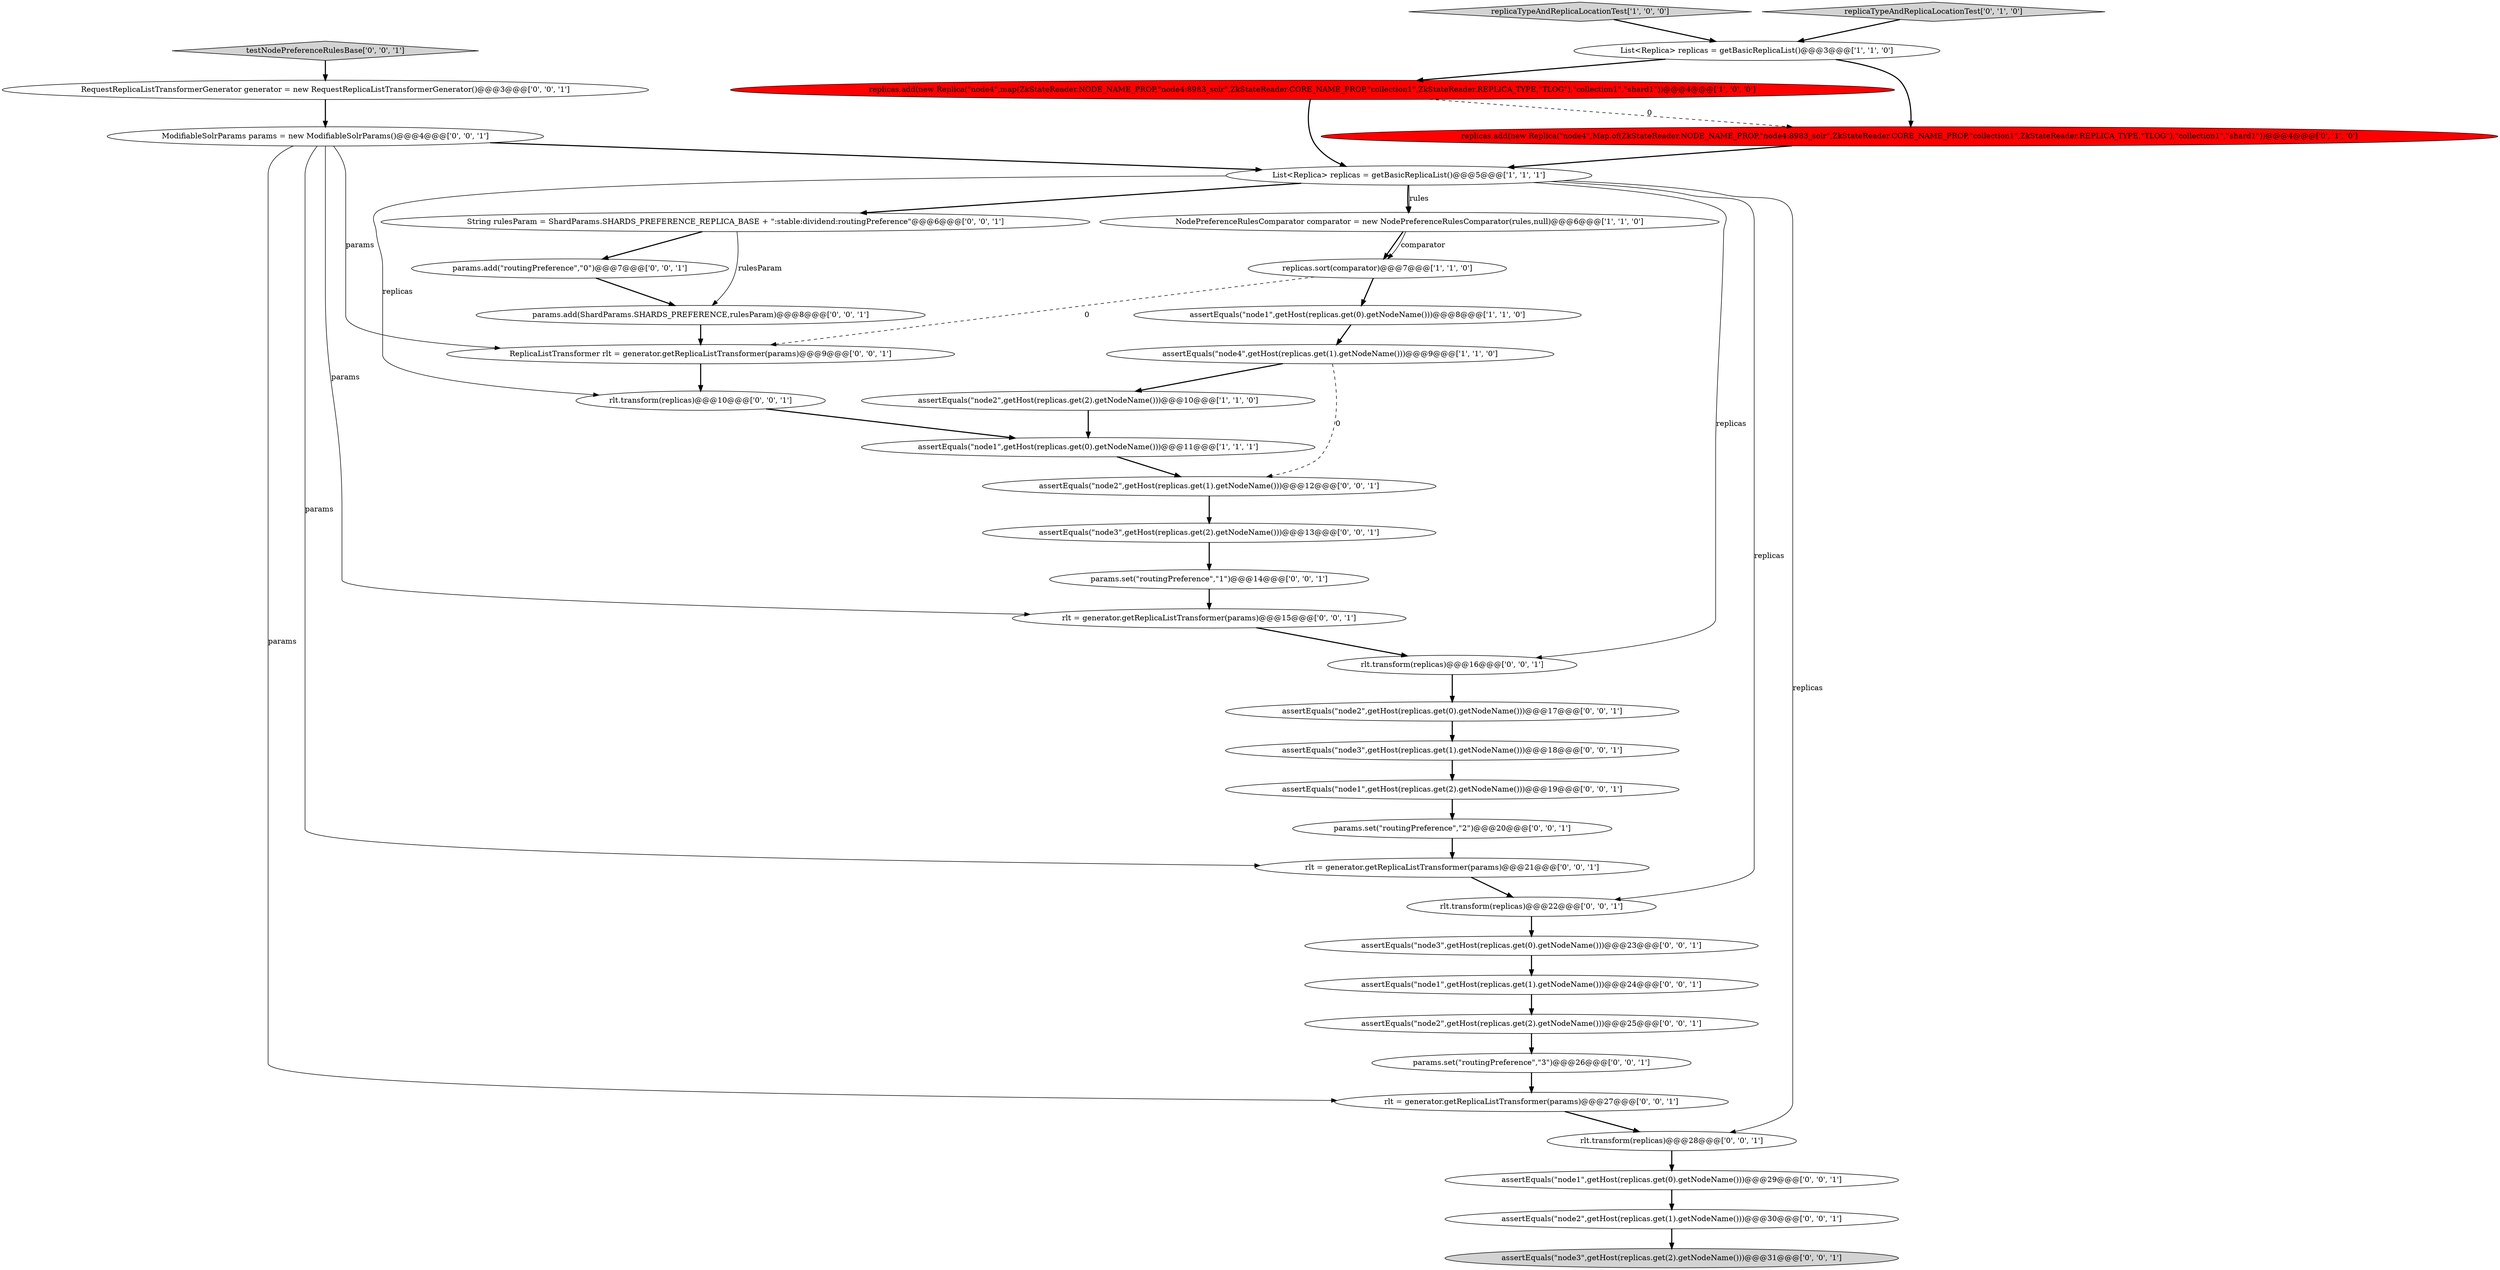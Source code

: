 digraph {
22 [style = filled, label = "rlt.transform(replicas)@@@16@@@['0', '0', '1']", fillcolor = white, shape = ellipse image = "AAA0AAABBB3BBB"];
30 [style = filled, label = "assertEquals(\"node1\",getHost(replicas.get(2).getNodeName()))@@@19@@@['0', '0', '1']", fillcolor = white, shape = ellipse image = "AAA0AAABBB3BBB"];
27 [style = filled, label = "rlt = generator.getReplicaListTransformer(params)@@@27@@@['0', '0', '1']", fillcolor = white, shape = ellipse image = "AAA0AAABBB3BBB"];
34 [style = filled, label = "RequestReplicaListTransformerGenerator generator = new RequestReplicaListTransformerGenerator()@@@3@@@['0', '0', '1']", fillcolor = white, shape = ellipse image = "AAA0AAABBB3BBB"];
23 [style = filled, label = "rlt = generator.getReplicaListTransformer(params)@@@15@@@['0', '0', '1']", fillcolor = white, shape = ellipse image = "AAA0AAABBB3BBB"];
29 [style = filled, label = "params.set(\"routingPreference\",\"1\")@@@14@@@['0', '0', '1']", fillcolor = white, shape = ellipse image = "AAA0AAABBB3BBB"];
21 [style = filled, label = "assertEquals(\"node2\",getHost(replicas.get(2).getNodeName()))@@@25@@@['0', '0', '1']", fillcolor = white, shape = ellipse image = "AAA0AAABBB3BBB"];
17 [style = filled, label = "assertEquals(\"node2\",getHost(replicas.get(0).getNodeName()))@@@17@@@['0', '0', '1']", fillcolor = white, shape = ellipse image = "AAA0AAABBB3BBB"];
8 [style = filled, label = "replicas.add(new Replica(\"node4\",map(ZkStateReader.NODE_NAME_PROP,\"node4:8983_solr\",ZkStateReader.CORE_NAME_PROP,\"collection1\",ZkStateReader.REPLICA_TYPE,\"TLOG\"),\"collection1\",\"shard1\"))@@@4@@@['1', '0', '0']", fillcolor = red, shape = ellipse image = "AAA1AAABBB1BBB"];
2 [style = filled, label = "List<Replica> replicas = getBasicReplicaList()@@@3@@@['1', '1', '0']", fillcolor = white, shape = ellipse image = "AAA0AAABBB1BBB"];
15 [style = filled, label = "assertEquals(\"node3\",getHost(replicas.get(1).getNodeName()))@@@18@@@['0', '0', '1']", fillcolor = white, shape = ellipse image = "AAA0AAABBB3BBB"];
33 [style = filled, label = "assertEquals(\"node2\",getHost(replicas.get(1).getNodeName()))@@@12@@@['0', '0', '1']", fillcolor = white, shape = ellipse image = "AAA0AAABBB3BBB"];
28 [style = filled, label = "params.set(\"routingPreference\",\"2\")@@@20@@@['0', '0', '1']", fillcolor = white, shape = ellipse image = "AAA0AAABBB3BBB"];
26 [style = filled, label = "params.add(ShardParams.SHARDS_PREFERENCE,rulesParam)@@@8@@@['0', '0', '1']", fillcolor = white, shape = ellipse image = "AAA0AAABBB3BBB"];
35 [style = filled, label = "assertEquals(\"node2\",getHost(replicas.get(1).getNodeName()))@@@30@@@['0', '0', '1']", fillcolor = white, shape = ellipse image = "AAA0AAABBB3BBB"];
38 [style = filled, label = "assertEquals(\"node3\",getHost(replicas.get(2).getNodeName()))@@@13@@@['0', '0', '1']", fillcolor = white, shape = ellipse image = "AAA0AAABBB3BBB"];
13 [style = filled, label = "params.set(\"routingPreference\",\"3\")@@@26@@@['0', '0', '1']", fillcolor = white, shape = ellipse image = "AAA0AAABBB3BBB"];
20 [style = filled, label = "rlt.transform(replicas)@@@10@@@['0', '0', '1']", fillcolor = white, shape = ellipse image = "AAA0AAABBB3BBB"];
18 [style = filled, label = "assertEquals(\"node1\",getHost(replicas.get(1).getNodeName()))@@@24@@@['0', '0', '1']", fillcolor = white, shape = ellipse image = "AAA0AAABBB3BBB"];
12 [style = filled, label = "ReplicaListTransformer rlt = generator.getReplicaListTransformer(params)@@@9@@@['0', '0', '1']", fillcolor = white, shape = ellipse image = "AAA0AAABBB3BBB"];
1 [style = filled, label = "NodePreferenceRulesComparator comparator = new NodePreferenceRulesComparator(rules,null)@@@6@@@['1', '1', '0']", fillcolor = white, shape = ellipse image = "AAA0AAABBB1BBB"];
31 [style = filled, label = "testNodePreferenceRulesBase['0', '0', '1']", fillcolor = lightgray, shape = diamond image = "AAA0AAABBB3BBB"];
5 [style = filled, label = "assertEquals(\"node4\",getHost(replicas.get(1).getNodeName()))@@@9@@@['1', '1', '0']", fillcolor = white, shape = ellipse image = "AAA0AAABBB1BBB"];
36 [style = filled, label = "params.add(\"routingPreference\",\"0\")@@@7@@@['0', '0', '1']", fillcolor = white, shape = ellipse image = "AAA0AAABBB3BBB"];
0 [style = filled, label = "replicaTypeAndReplicaLocationTest['1', '0', '0']", fillcolor = lightgray, shape = diamond image = "AAA0AAABBB1BBB"];
14 [style = filled, label = "rlt.transform(replicas)@@@22@@@['0', '0', '1']", fillcolor = white, shape = ellipse image = "AAA0AAABBB3BBB"];
39 [style = filled, label = "assertEquals(\"node3\",getHost(replicas.get(2).getNodeName()))@@@31@@@['0', '0', '1']", fillcolor = lightgray, shape = ellipse image = "AAA0AAABBB3BBB"];
25 [style = filled, label = "assertEquals(\"node3\",getHost(replicas.get(0).getNodeName()))@@@23@@@['0', '0', '1']", fillcolor = white, shape = ellipse image = "AAA0AAABBB3BBB"];
16 [style = filled, label = "assertEquals(\"node1\",getHost(replicas.get(0).getNodeName()))@@@29@@@['0', '0', '1']", fillcolor = white, shape = ellipse image = "AAA0AAABBB3BBB"];
9 [style = filled, label = "replicas.sort(comparator)@@@7@@@['1', '1', '0']", fillcolor = white, shape = ellipse image = "AAA0AAABBB1BBB"];
7 [style = filled, label = "assertEquals(\"node2\",getHost(replicas.get(2).getNodeName()))@@@10@@@['1', '1', '0']", fillcolor = white, shape = ellipse image = "AAA0AAABBB1BBB"];
37 [style = filled, label = "rlt.transform(replicas)@@@28@@@['0', '0', '1']", fillcolor = white, shape = ellipse image = "AAA0AAABBB3BBB"];
11 [style = filled, label = "replicas.add(new Replica(\"node4\",Map.of(ZkStateReader.NODE_NAME_PROP,\"node4:8983_solr\",ZkStateReader.CORE_NAME_PROP,\"collection1\",ZkStateReader.REPLICA_TYPE,\"TLOG\"),\"collection1\",\"shard1\"))@@@4@@@['0', '1', '0']", fillcolor = red, shape = ellipse image = "AAA1AAABBB2BBB"];
3 [style = filled, label = "List<Replica> replicas = getBasicReplicaList()@@@5@@@['1', '1', '1']", fillcolor = white, shape = ellipse image = "AAA0AAABBB1BBB"];
10 [style = filled, label = "replicaTypeAndReplicaLocationTest['0', '1', '0']", fillcolor = lightgray, shape = diamond image = "AAA0AAABBB2BBB"];
6 [style = filled, label = "assertEquals(\"node1\",getHost(replicas.get(0).getNodeName()))@@@11@@@['1', '1', '1']", fillcolor = white, shape = ellipse image = "AAA0AAABBB1BBB"];
32 [style = filled, label = "rlt = generator.getReplicaListTransformer(params)@@@21@@@['0', '0', '1']", fillcolor = white, shape = ellipse image = "AAA0AAABBB3BBB"];
4 [style = filled, label = "assertEquals(\"node1\",getHost(replicas.get(0).getNodeName()))@@@8@@@['1', '1', '0']", fillcolor = white, shape = ellipse image = "AAA0AAABBB1BBB"];
19 [style = filled, label = "ModifiableSolrParams params = new ModifiableSolrParams()@@@4@@@['0', '0', '1']", fillcolor = white, shape = ellipse image = "AAA0AAABBB3BBB"];
24 [style = filled, label = "String rulesParam = ShardParams.SHARDS_PREFERENCE_REPLICA_BASE + \":stable:dividend:routingPreference\"@@@6@@@['0', '0', '1']", fillcolor = white, shape = ellipse image = "AAA0AAABBB3BBB"];
24->26 [style = solid, label="rulesParam"];
14->25 [style = bold, label=""];
3->1 [style = bold, label=""];
34->19 [style = bold, label=""];
3->24 [style = bold, label=""];
9->4 [style = bold, label=""];
38->29 [style = bold, label=""];
0->2 [style = bold, label=""];
8->3 [style = bold, label=""];
35->39 [style = bold, label=""];
25->18 [style = bold, label=""];
3->1 [style = solid, label="rules"];
19->27 [style = solid, label="params"];
12->20 [style = bold, label=""];
19->23 [style = solid, label="params"];
32->14 [style = bold, label=""];
3->14 [style = solid, label="replicas"];
15->30 [style = bold, label=""];
36->26 [style = bold, label=""];
20->6 [style = bold, label=""];
29->23 [style = bold, label=""];
19->12 [style = solid, label="params"];
1->9 [style = solid, label="comparator"];
1->9 [style = bold, label=""];
31->34 [style = bold, label=""];
28->32 [style = bold, label=""];
24->36 [style = bold, label=""];
26->12 [style = bold, label=""];
27->37 [style = bold, label=""];
13->27 [style = bold, label=""];
23->22 [style = bold, label=""];
30->28 [style = bold, label=""];
3->22 [style = solid, label="replicas"];
11->3 [style = bold, label=""];
6->33 [style = bold, label=""];
7->6 [style = bold, label=""];
5->33 [style = dashed, label="0"];
17->15 [style = bold, label=""];
22->17 [style = bold, label=""];
5->7 [style = bold, label=""];
33->38 [style = bold, label=""];
10->2 [style = bold, label=""];
9->12 [style = dashed, label="0"];
18->21 [style = bold, label=""];
16->35 [style = bold, label=""];
3->37 [style = solid, label="replicas"];
8->11 [style = dashed, label="0"];
19->32 [style = solid, label="params"];
3->20 [style = solid, label="replicas"];
4->5 [style = bold, label=""];
19->3 [style = bold, label=""];
2->11 [style = bold, label=""];
37->16 [style = bold, label=""];
2->8 [style = bold, label=""];
21->13 [style = bold, label=""];
}
